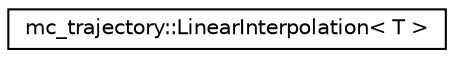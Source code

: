 digraph "Graphical Class Hierarchy"
{
 // INTERACTIVE_SVG=YES
 // LATEX_PDF_SIZE
  edge [fontname="Helvetica",fontsize="10",labelfontname="Helvetica",labelfontsize="10"];
  node [fontname="Helvetica",fontsize="10",shape=record];
  rankdir="LR";
  Node0 [label="mc_trajectory::LinearInterpolation\< T \>",height=0.2,width=0.4,color="black", fillcolor="white", style="filled",URL="$structmc__trajectory_1_1LinearInterpolation.html",tooltip=" "];
}
